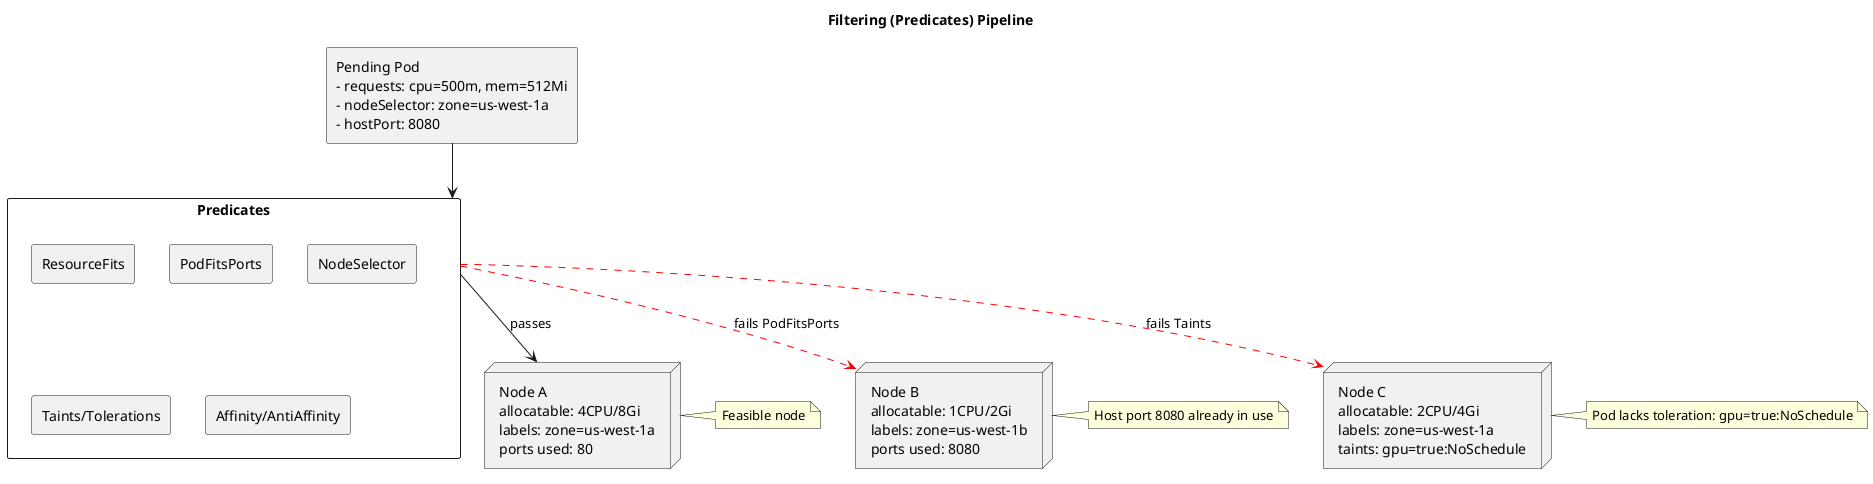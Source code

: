 @startuml
title Filtering (Predicates) Pipeline
skinparam componentStyle rectangle

component "Pending Pod\n- requests: cpu=500m, mem=512Mi\n- nodeSelector: zone=us-west-1a\n- hostPort: 8080" as Pod

node "Node A\nallocatable: 4CPU/8Gi\nlabels: zone=us-west-1a\nports used: 80" as A
node "Node B\nallocatable: 1CPU/2Gi\nlabels: zone=us-west-1b\nports used: 8080" as B
node "Node C\nallocatable: 2CPU/4Gi\nlabels: zone=us-west-1a\ntaints: gpu=true:NoSchedule" as C

rectangle "Predicates" as P {
  [ResourceFits]
  [PodFitsPorts]
  [NodeSelector]
  [Taints/Tolerations]
  [Affinity/AntiAffinity]
}

Pod --> P
P --> A : passes
P -[#red,dashed]-> B : fails PodFitsPorts
P -[#red,dashed]-> C : fails Taints

note right of A
Feasible node
end note

note right of B
Host port 8080 already in use
end note

note right of C
Pod lacks toleration: gpu=true:NoSchedule
end note
@enduml
